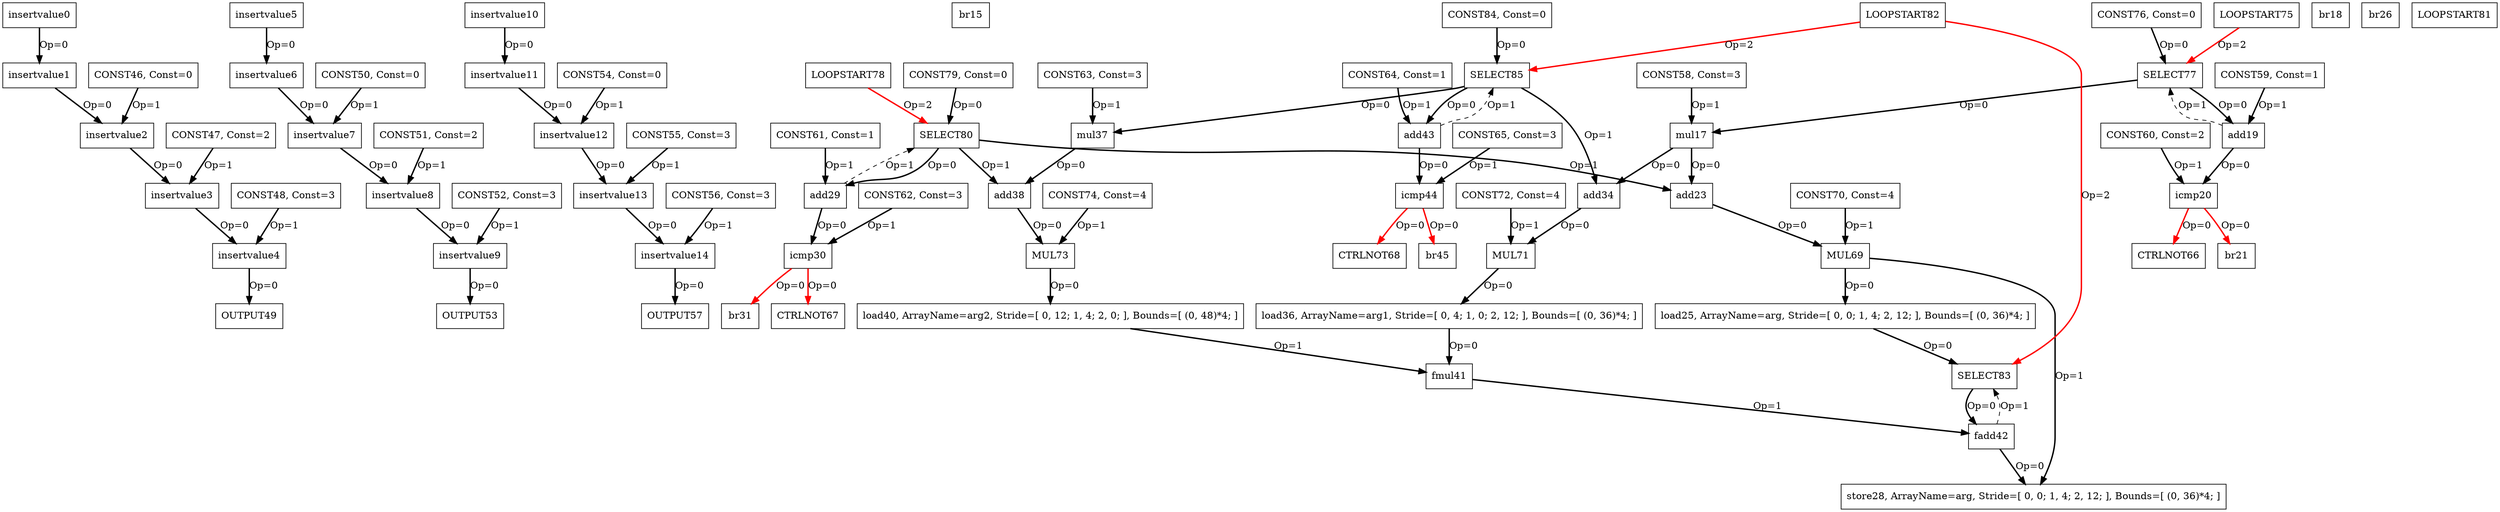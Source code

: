 Digraph G {
insertvalue0[label = "insertvalue0", shape = box, color = black];
insertvalue1[label = "insertvalue1", shape = box, color = black];
insertvalue2[label = "insertvalue2", shape = box, color = black];
insertvalue3[label = "insertvalue3", shape = box, color = black];
insertvalue4[label = "insertvalue4", shape = box, color = black];
insertvalue5[label = "insertvalue5", shape = box, color = black];
insertvalue6[label = "insertvalue6", shape = box, color = black];
insertvalue7[label = "insertvalue7", shape = box, color = black];
insertvalue8[label = "insertvalue8", shape = box, color = black];
insertvalue9[label = "insertvalue9", shape = box, color = black];
insertvalue10[label = "insertvalue10", shape = box, color = black];
insertvalue11[label = "insertvalue11", shape = box, color = black];
insertvalue12[label = "insertvalue12", shape = box, color = black];
insertvalue13[label = "insertvalue13", shape = box, color = black];
insertvalue14[label = "insertvalue14", shape = box, color = black];
br15[label = "br15", shape = box, color = black];
mul17[label = "mul17", shape = box, color = black];
br18[label = "br18", shape = box, color = black];
add19[label = "add19", shape = box, color = black];
icmp20[label = "icmp20", shape = box, color = black];
br21[label = "br21", shape = box, color = black];
add23[label = "add23", shape = box, color = black];
load25[label = "load25, ArrayName=arg, Stride=[ 0, 0; 1, 4; 2, 12; ], Bounds=[ (0, 36)*4; ]", shape = box, color = black];
br26[label = "br26", shape = box, color = black];
store28[label = "store28, ArrayName=arg, Stride=[ 0, 0; 1, 4; 2, 12; ], Bounds=[ (0, 36)*4; ]", shape = box, color = black];
add29[label = "add29", shape = box, color = black];
icmp30[label = "icmp30", shape = box, color = black];
br31[label = "br31", shape = box, color = black];
add34[label = "add34", shape = box, color = black];
load36[label = "load36, ArrayName=arg1, Stride=[ 0, 4; 1, 0; 2, 12; ], Bounds=[ (0, 36)*4; ]", shape = box, color = black];
mul37[label = "mul37", shape = box, color = black];
add38[label = "add38", shape = box, color = black];
load40[label = "load40, ArrayName=arg2, Stride=[ 0, 12; 1, 4; 2, 0; ], Bounds=[ (0, 48)*4; ]", shape = box, color = black];
fmul41[label = "fmul41", shape = box, color = black];
fadd42[label = "fadd42", shape = box, color = black];
add43[label = "add43", shape = box, color = black];
icmp44[label = "icmp44", shape = box, color = black];
br45[label = "br45", shape = box, color = black];
CONST46[label = "CONST46, Const=0", shape = box, color = black];
CONST47[label = "CONST47, Const=2", shape = box, color = black];
CONST48[label = "CONST48, Const=3", shape = box, color = black];
OUTPUT49[label = "OUTPUT49", shape = box, color = black];
CONST50[label = "CONST50, Const=0", shape = box, color = black];
CONST51[label = "CONST51, Const=2", shape = box, color = black];
CONST52[label = "CONST52, Const=3", shape = box, color = black];
OUTPUT53[label = "OUTPUT53", shape = box, color = black];
CONST54[label = "CONST54, Const=0", shape = box, color = black];
CONST55[label = "CONST55, Const=3", shape = box, color = black];
CONST56[label = "CONST56, Const=3", shape = box, color = black];
OUTPUT57[label = "OUTPUT57", shape = box, color = black];
CONST58[label = "CONST58, Const=3", shape = box, color = black];
CONST59[label = "CONST59, Const=1", shape = box, color = black];
CONST60[label = "CONST60, Const=2", shape = box, color = black];
CONST61[label = "CONST61, Const=1", shape = box, color = black];
CONST62[label = "CONST62, Const=3", shape = box, color = black];
CONST63[label = "CONST63, Const=3", shape = box, color = black];
CONST64[label = "CONST64, Const=1", shape = box, color = black];
CONST65[label = "CONST65, Const=3", shape = box, color = black];
CTRLNOT66[label = "CTRLNOT66", shape = box, color = black];
CTRLNOT67[label = "CTRLNOT67", shape = box, color = black];
CTRLNOT68[label = "CTRLNOT68", shape = box, color = black];
MUL69[label = "MUL69", shape = box, color = black];
CONST70[label = "CONST70, Const=4", shape = box, color = black];
MUL71[label = "MUL71", shape = box, color = black];
CONST72[label = "CONST72, Const=4", shape = box, color = black];
MUL73[label = "MUL73", shape = box, color = black];
CONST74[label = "CONST74, Const=4", shape = box, color = black];
LOOPSTART75[label = "LOOPSTART75", shape = box, color = black];
CONST76[label = "CONST76, Const=0", shape = box, color = black];
SELECT77[label = "SELECT77", shape = box, color = black];
LOOPSTART78[label = "LOOPSTART78", shape = box, color = black];
CONST79[label = "CONST79, Const=0", shape = box, color = black];
SELECT80[label = "SELECT80", shape = box, color = black];
LOOPSTART81[label = "LOOPSTART81", shape = box, color = black];
LOOPSTART82[label = "LOOPSTART82", shape = box, color = black];
SELECT83[label = "SELECT83", shape = box, color = black];
CONST84[label = "CONST84, Const=0", shape = box, color = black];
SELECT85[label = "SELECT85", shape = box, color = black];
insertvalue0 -> insertvalue1[color = black, style = bold, label = "Op=0"];
insertvalue1 -> insertvalue2[color = black, style = bold, label = "Op=0"];
CONST46 -> insertvalue2[color = black, style = bold, label = "Op=1"];
insertvalue2 -> insertvalue3[color = black, style = bold, label = "Op=0"];
CONST47 -> insertvalue3[color = black, style = bold, label = "Op=1"];
insertvalue3 -> insertvalue4[color = black, style = bold, label = "Op=0"];
CONST48 -> insertvalue4[color = black, style = bold, label = "Op=1"];
insertvalue4 -> OUTPUT49[color = black, style = bold, label = "Op=0"];
insertvalue5 -> insertvalue6[color = black, style = bold, label = "Op=0"];
insertvalue6 -> insertvalue7[color = black, style = bold, label = "Op=0"];
CONST50 -> insertvalue7[color = black, style = bold, label = "Op=1"];
insertvalue7 -> insertvalue8[color = black, style = bold, label = "Op=0"];
CONST51 -> insertvalue8[color = black, style = bold, label = "Op=1"];
insertvalue8 -> insertvalue9[color = black, style = bold, label = "Op=0"];
CONST52 -> insertvalue9[color = black, style = bold, label = "Op=1"];
insertvalue9 -> OUTPUT53[color = black, style = bold, label = "Op=0"];
insertvalue10 -> insertvalue11[color = black, style = bold, label = "Op=0"];
insertvalue11 -> insertvalue12[color = black, style = bold, label = "Op=0"];
CONST54 -> insertvalue12[color = black, style = bold, label = "Op=1"];
insertvalue12 -> insertvalue13[color = black, style = bold, label = "Op=0"];
CONST55 -> insertvalue13[color = black, style = bold, label = "Op=1"];
insertvalue13 -> insertvalue14[color = black, style = bold, label = "Op=0"];
CONST56 -> insertvalue14[color = black, style = bold, label = "Op=1"];
insertvalue14 -> OUTPUT57[color = black, style = bold, label = "Op=0"];
CONST58 -> mul17[color = black, style = bold, label = "Op=1"];
mul17 -> add34[color = black, style = bold, label = "Op=0"];
mul17 -> add23[color = black, style = bold, label = "Op=0"];
CONST59 -> add19[color = black, style = bold, label = "Op=1"];
add19 -> icmp20[color = black, style = bold, label = "Op=0"];
CONST60 -> icmp20[color = black, style = bold, label = "Op=1"];
icmp20 -> br21[color = red, style = bold, label = "Op=0"];
CONST61 -> add29[color = black, style = bold, label = "Op=1"];
add29 -> icmp30[color = black, style = bold, label = "Op=0"];
CONST62 -> icmp30[color = black, style = bold, label = "Op=1"];
icmp30 -> br31[color = red, style = bold, label = "Op=0"];
load36 -> fmul41[color = black, style = bold, label = "Op=0"];
CONST63 -> mul37[color = black, style = bold, label = "Op=1"];
mul37 -> add38[color = black, style = bold, label = "Op=0"];
load40 -> fmul41[color = black, style = bold, label = "Op=1"];
fmul41 -> fadd42[color = black, style = bold, label = "Op=1"];
CONST64 -> add43[color = black, style = bold, label = "Op=1"];
add43 -> icmp44[color = black, style = bold, label = "Op=0"];
CONST65 -> icmp44[color = black, style = bold, label = "Op=1"];
icmp44 -> br45[color = red, style = bold, label = "Op=0"];
icmp20 -> CTRLNOT66[color = red, style = bold, label = "Op=0"];
icmp30 -> CTRLNOT67[color = red, style = bold, label = "Op=0"];
icmp44 -> CTRLNOT68[color = red, style = bold, label = "Op=0"];
add23 -> MUL69[color = black, style = bold, label = "Op=0"];
CONST70 -> MUL69[color = black, style = bold, label = "Op=1"];
MUL69 -> store28[color = black, style = bold, label = "Op=1"];
MUL69 -> load25[color = black, style = bold, label = "Op=0"];
add34 -> MUL71[color = black, style = bold, label = "Op=0"];
CONST72 -> MUL71[color = black, style = bold, label = "Op=1"];
MUL71 -> load36[color = black, style = bold, label = "Op=0"];
add38 -> MUL73[color = black, style = bold, label = "Op=0"];
CONST74 -> MUL73[color = black, style = bold, label = "Op=1"];
MUL73 -> load40[color = black, style = bold, label = "Op=0"];
CONST76 -> SELECT77[color = black, style = bold, label = "Op=0"];
add19 -> SELECT77[color = black, style = dashed, label = "Op=1"];
LOOPSTART75 -> SELECT77[color = red, style = bold, label = "Op=2"];
SELECT77 -> add19[color = black, style = bold, label = "Op=0"];
SELECT77 -> mul17[color = black, style = bold, label = "Op=0"];
CONST79 -> SELECT80[color = black, style = bold, label = "Op=0"];
add29 -> SELECT80[color = black, style = dashed, label = "Op=1"];
LOOPSTART78 -> SELECT80[color = red, style = bold, label = "Op=2"];
SELECT80 -> add29[color = black, style = bold, label = "Op=0"];
SELECT80 -> add38[color = black, style = bold, label = "Op=1"];
SELECT80 -> add23[color = black, style = bold, label = "Op=1"];
fadd42 -> store28[color = black, style = bold, label = "Op=0"];
load25 -> SELECT83[color = black, style = bold, label = "Op=0"];
fadd42 -> SELECT83[color = black, style = dashed, label = "Op=1"];
LOOPSTART82 -> SELECT83[color = red, style = bold, label = "Op=2"];
SELECT83 -> fadd42[color = black, style = bold, label = "Op=0"];
CONST84 -> SELECT85[color = black, style = bold, label = "Op=0"];
add43 -> SELECT85[color = black, style = dashed, label = "Op=1"];
LOOPSTART82 -> SELECT85[color = red, style = bold, label = "Op=2"];
SELECT85 -> add43[color = black, style = bold, label = "Op=0"];
SELECT85 -> mul37[color = black, style = bold, label = "Op=0"];
SELECT85 -> add34[color = black, style = bold, label = "Op=1"];
}
